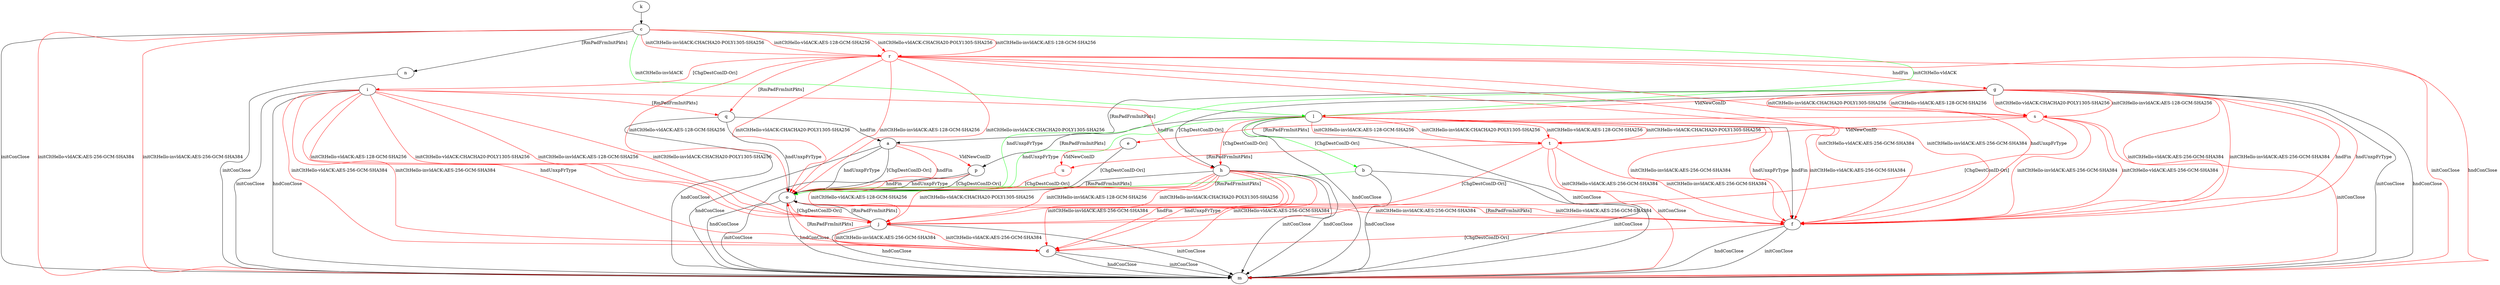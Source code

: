 digraph "" {
	a -> m	[key=0,
		label="hndConClose "];
	a -> o	[key=0,
		label="hndUnxpFrType "];
	a -> o	[key=1,
		label="[ChgDestConID-Ori] "];
	a -> o	[key=2,
		color=red,
		label="hndFin "];
	a -> p	[key=0,
		color=red,
		label="VldNewConID "];
	b -> m	[key=0,
		label="initConClose "];
	b -> m	[key=1,
		label="hndConClose "];
	b -> o	[key=0,
		color=green,
		label="[RmPadFrmInitPkts] "];
	c -> l	[key=0,
		color=green,
		label="initCltHello-vldACK "];
	c -> l	[key=1,
		color=green,
		label="initCltHello-invldACK "];
	c -> m	[key=0,
		label="initConClose "];
	c -> m	[key=1,
		color=red,
		label="initCltHello-vldACK:AES-256-GCM-SHA384 "];
	c -> m	[key=2,
		color=red,
		label="initCltHello-invldACK:AES-256-GCM-SHA384 "];
	c -> n	[key=0,
		label="[RmPadFrmInitPkts] "];
	r	[color=red];
	c -> r	[key=0,
		color=red,
		label="initCltHello-vldACK:AES-128-GCM-SHA256 "];
	c -> r	[key=1,
		color=red,
		label="initCltHello-vldACK:CHACHA20-POLY1305-SHA256 "];
	c -> r	[key=2,
		color=red,
		label="initCltHello-invldACK:AES-128-GCM-SHA256 "];
	c -> r	[key=3,
		color=red,
		label="initCltHello-invldACK:CHACHA20-POLY1305-SHA256 "];
	d -> m	[key=0,
		label="initConClose "];
	d -> m	[key=1,
		label="hndConClose "];
	d -> o	[key=0,
		color=red,
		label="[RmPadFrmInitPkts] "];
	e -> o	[key=0,
		label="[ChgDestConID-Ori] "];
	u	[color=red];
	e -> u	[key=0,
		color=red,
		label="VldNewConID "];
	f -> d	[key=0,
		color=red,
		label="[ChgDestConID-Ori] "];
	f -> m	[key=0,
		label="initConClose "];
	f -> m	[key=1,
		label="hndConClose "];
	f -> o	[key=0,
		color=red,
		label="[RmPadFrmInitPkts] "];
	g -> a	[key=0,
		label="[RmPadFrmInitPkts] "];
	g -> f	[key=0,
		color=red,
		label="initCltHello-vldACK:AES-256-GCM-SHA384 "];
	g -> f	[key=1,
		color=red,
		label="initCltHello-invldACK:AES-256-GCM-SHA384 "];
	g -> f	[key=2,
		color=red,
		label="hndFin "];
	g -> f	[key=3,
		color=red,
		label="hndUnxpFrType "];
	g -> h	[key=0,
		label="[ChgDestConID-Ori] "];
	g -> l	[key=0,
		color=red,
		label="VldNewConID "];
	g -> m	[key=0,
		label="initConClose "];
	g -> m	[key=1,
		label="hndConClose "];
	g -> o	[key=0,
		color=green,
		label="hndUnxpFrType "];
	s	[color=red];
	g -> s	[key=0,
		color=red,
		label="initCltHello-vldACK:AES-128-GCM-SHA256 "];
	g -> s	[key=1,
		color=red,
		label="initCltHello-vldACK:CHACHA20-POLY1305-SHA256 "];
	g -> s	[key=2,
		color=red,
		label="initCltHello-invldACK:AES-128-GCM-SHA256 "];
	g -> s	[key=3,
		color=red,
		label="initCltHello-invldACK:CHACHA20-POLY1305-SHA256 "];
	h -> d	[key=0,
		color=red,
		label="initCltHello-vldACK:AES-256-GCM-SHA384 "];
	h -> d	[key=1,
		color=red,
		label="initCltHello-invldACK:AES-256-GCM-SHA384 "];
	h -> d	[key=2,
		color=red,
		label="hndFin "];
	h -> d	[key=3,
		color=red,
		label="hndUnxpFrType "];
	h -> j	[key=0,
		color=red,
		label="initCltHello-vldACK:AES-128-GCM-SHA256 "];
	h -> j	[key=1,
		color=red,
		label="initCltHello-vldACK:CHACHA20-POLY1305-SHA256 "];
	h -> j	[key=2,
		color=red,
		label="initCltHello-invldACK:AES-128-GCM-SHA256 "];
	h -> j	[key=3,
		color=red,
		label="initCltHello-invldACK:CHACHA20-POLY1305-SHA256 "];
	h -> m	[key=0,
		label="initConClose "];
	h -> m	[key=1,
		label="hndConClose "];
	h -> o	[key=0,
		label="[RmPadFrmInitPkts] "];
	i -> d	[key=0,
		color=red,
		label="initCltHello-vldACK:AES-256-GCM-SHA384 "];
	i -> d	[key=1,
		color=red,
		label="initCltHello-invldACK:AES-256-GCM-SHA384 "];
	i -> d	[key=2,
		color=red,
		label="hndUnxpFrType "];
	i -> h	[key=0,
		color=red,
		label="hndFin "];
	i -> j	[key=0,
		color=red,
		label="initCltHello-vldACK:AES-128-GCM-SHA256 "];
	i -> j	[key=1,
		color=red,
		label="initCltHello-vldACK:CHACHA20-POLY1305-SHA256 "];
	i -> j	[key=2,
		color=red,
		label="initCltHello-invldACK:AES-128-GCM-SHA256 "];
	i -> j	[key=3,
		color=red,
		label="initCltHello-invldACK:CHACHA20-POLY1305-SHA256 "];
	i -> m	[key=0,
		label="initConClose "];
	i -> m	[key=1,
		label="hndConClose "];
	i -> q	[key=0,
		color=red,
		label="[RmPadFrmInitPkts] "];
	j -> d	[key=0,
		color=red,
		label="initCltHello-vldACK:AES-256-GCM-SHA384 "];
	j -> d	[key=1,
		color=red,
		label="initCltHello-invldACK:AES-256-GCM-SHA384 "];
	j -> m	[key=0,
		label="initConClose "];
	j -> m	[key=1,
		label="hndConClose "];
	j -> o	[key=0,
		label="[RmPadFrmInitPkts] "];
	k -> c	[key=0];
	l -> b	[key=0,
		color=green,
		label="[ChgDestConID-Ori] "];
	l -> f	[key=0,
		label="hndFin "];
	l -> f	[key=1,
		color=red,
		label="initCltHello-vldACK:AES-256-GCM-SHA384 "];
	l -> f	[key=2,
		color=red,
		label="initCltHello-invldACK:AES-256-GCM-SHA384 "];
	l -> f	[key=3,
		color=red,
		label="hndUnxpFrType "];
	l -> h	[key=0,
		color=red,
		label="[ChgDestConID-Ori] "];
	l -> m	[key=0,
		label="initConClose "];
	l -> m	[key=1,
		label="hndConClose "];
	l -> o	[key=0,
		color=green,
		label="hndUnxpFrType "];
	l -> p	[key=0,
		label="[RmPadFrmInitPkts] "];
	t	[color=red];
	l -> t	[key=0,
		color=red,
		label="initCltHello-vldACK:AES-128-GCM-SHA256 "];
	l -> t	[key=1,
		color=red,
		label="initCltHello-vldACK:CHACHA20-POLY1305-SHA256 "];
	l -> t	[key=2,
		color=red,
		label="initCltHello-invldACK:AES-128-GCM-SHA256 "];
	l -> t	[key=3,
		color=red,
		label="initCltHello-invldACK:CHACHA20-POLY1305-SHA256 "];
	n -> m	[key=0,
		label="initConClose "];
	o -> f	[key=0,
		color=red,
		label="initCltHello-vldACK:AES-256-GCM-SHA384 "];
	o -> f	[key=1,
		color=red,
		label="initCltHello-invldACK:AES-256-GCM-SHA384 "];
	o -> j	[key=0,
		color=red,
		label="[ChgDestConID-Ori] "];
	o -> m	[key=0,
		label="initConClose "];
	o -> m	[key=1,
		label="hndConClose "];
	p -> m	[key=0,
		label="hndConClose "];
	p -> o	[key=0,
		label="hndUnxpFrType "];
	p -> o	[key=1,
		label="[ChgDestConID-Ori] "];
	p -> o	[key=2,
		color=red,
		label="hndFin "];
	q -> a	[key=0,
		label="hndFin "];
	q -> m	[key=0,
		label="hndConClose "];
	q -> o	[key=0,
		label="hndUnxpFrType "];
	r -> f	[key=0,
		color=red,
		label="initCltHello-vldACK:AES-256-GCM-SHA384 "];
	r -> f	[key=1,
		color=red,
		label="initCltHello-invldACK:AES-256-GCM-SHA384 "];
	r -> f	[key=2,
		color=red,
		label="hndUnxpFrType "];
	r -> g	[key=0,
		color=red,
		label="hndFin "];
	r -> i	[key=0,
		color=red,
		label="[ChgDestConID-Ori] "];
	r -> m	[key=0,
		color=red,
		label="initConClose "];
	r -> m	[key=1,
		color=red,
		label="hndConClose "];
	r -> o	[key=0,
		color=red,
		label="initCltHello-vldACK:AES-128-GCM-SHA256 "];
	r -> o	[key=1,
		color=red,
		label="initCltHello-vldACK:CHACHA20-POLY1305-SHA256 "];
	r -> o	[key=2,
		color=red,
		label="initCltHello-invldACK:AES-128-GCM-SHA256 "];
	r -> o	[key=3,
		color=red,
		label="initCltHello-invldACK:CHACHA20-POLY1305-SHA256 "];
	r -> q	[key=0,
		color=red,
		label="[RmPadFrmInitPkts] "];
	s -> e	[key=0,
		color=red,
		label="[RmPadFrmInitPkts] "];
	s -> f	[key=0,
		color=red,
		label="initCltHello-vldACK:AES-256-GCM-SHA384 "];
	s -> f	[key=1,
		color=red,
		label="initCltHello-invldACK:AES-256-GCM-SHA384 "];
	s -> j	[key=0,
		color=red,
		label="[ChgDestConID-Ori] "];
	s -> m	[key=0,
		color=red,
		label="initConClose "];
	s -> t	[key=0,
		color=red,
		label="VldNewConID "];
	t -> f	[key=0,
		color=red,
		label="initCltHello-vldACK:AES-256-GCM-SHA384 "];
	t -> f	[key=1,
		color=red,
		label="initCltHello-invldACK:AES-256-GCM-SHA384 "];
	t -> j	[key=0,
		color=red,
		label="[ChgDestConID-Ori] "];
	t -> m	[key=0,
		color=red,
		label="initConClose "];
	t -> u	[key=0,
		color=red,
		label="[RmPadFrmInitPkts] "];
	u -> o	[key=0,
		color=red,
		label="[ChgDestConID-Ori] "];
}
